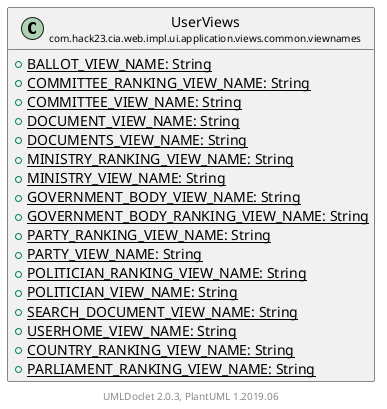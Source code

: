 @startuml
    set namespaceSeparator none
    hide empty fields
    hide empty methods

    class "<size:14>UserViews\n<size:10>com.hack23.cia.web.impl.ui.application.views.common.viewnames" as com.hack23.cia.web.impl.ui.application.views.common.viewnames.UserViews [[UserViews.html]] {
        {static} +BALLOT_VIEW_NAME: String
        {static} +COMMITTEE_RANKING_VIEW_NAME: String
        {static} +COMMITTEE_VIEW_NAME: String
        {static} +DOCUMENT_VIEW_NAME: String
        {static} +DOCUMENTS_VIEW_NAME: String
        {static} +MINISTRY_RANKING_VIEW_NAME: String
        {static} +MINISTRY_VIEW_NAME: String
        {static} +GOVERNMENT_BODY_VIEW_NAME: String
        {static} +GOVERNMENT_BODY_RANKING_VIEW_NAME: String
        {static} +PARTY_RANKING_VIEW_NAME: String
        {static} +PARTY_VIEW_NAME: String
        {static} +POLITICIAN_RANKING_VIEW_NAME: String
        {static} +POLITICIAN_VIEW_NAME: String
        {static} +SEARCH_DOCUMENT_VIEW_NAME: String
        {static} +USERHOME_VIEW_NAME: String
        {static} +COUNTRY_RANKING_VIEW_NAME: String
        {static} +PARLIAMENT_RANKING_VIEW_NAME: String
    }

    center footer UMLDoclet 2.0.3, PlantUML 1.2019.06
@enduml
